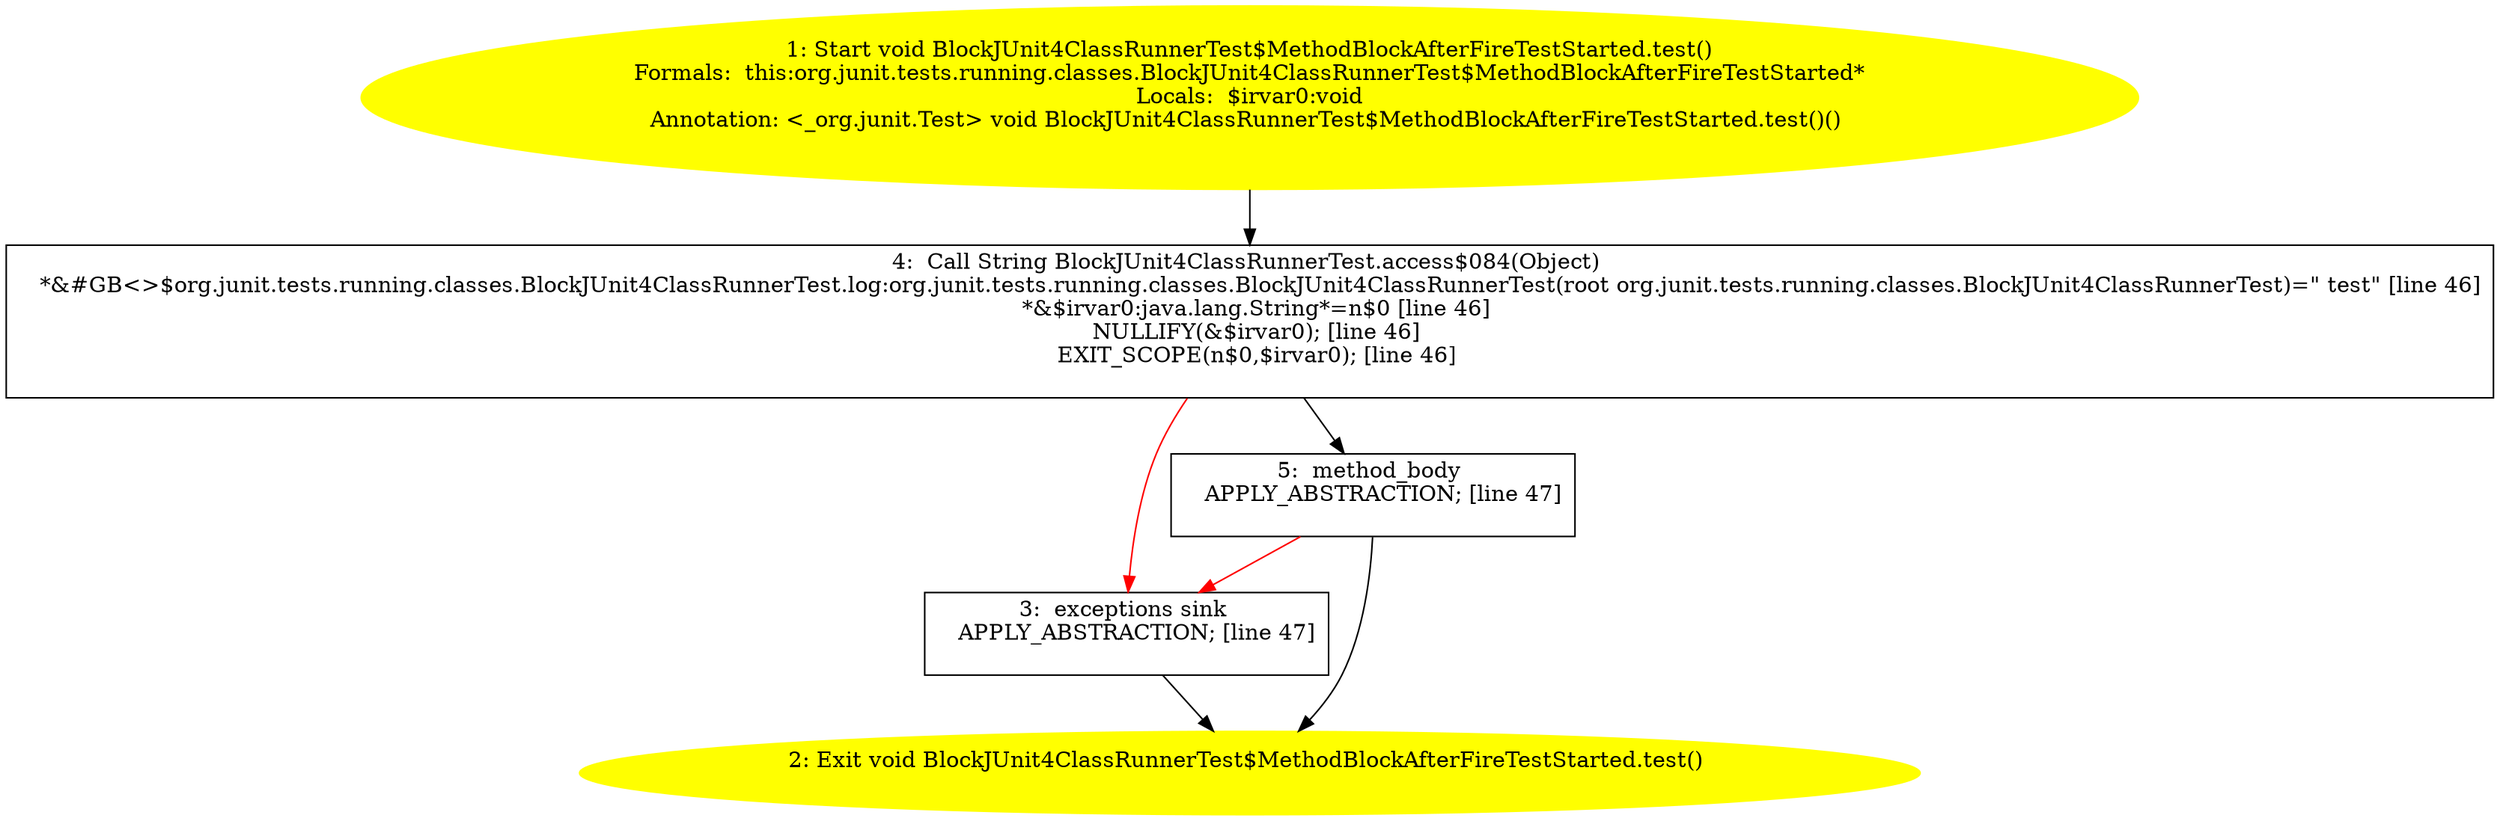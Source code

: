 /* @generated */
digraph cfg {
"org.junit.tests.running.classes.BlockJUnit4ClassRunnerTest$MethodBlockAfterFireTestStarted.test():vo.cee4529a7f3e9a6f53e625922f31f5ef_1" [label="1: Start void BlockJUnit4ClassRunnerTest$MethodBlockAfterFireTestStarted.test()\nFormals:  this:org.junit.tests.running.classes.BlockJUnit4ClassRunnerTest$MethodBlockAfterFireTestStarted*\nLocals:  $irvar0:void\nAnnotation: <_org.junit.Test> void BlockJUnit4ClassRunnerTest$MethodBlockAfterFireTestStarted.test()() \n  " color=yellow style=filled]
	

	 "org.junit.tests.running.classes.BlockJUnit4ClassRunnerTest$MethodBlockAfterFireTestStarted.test():vo.cee4529a7f3e9a6f53e625922f31f5ef_1" -> "org.junit.tests.running.classes.BlockJUnit4ClassRunnerTest$MethodBlockAfterFireTestStarted.test():vo.cee4529a7f3e9a6f53e625922f31f5ef_4" ;
"org.junit.tests.running.classes.BlockJUnit4ClassRunnerTest$MethodBlockAfterFireTestStarted.test():vo.cee4529a7f3e9a6f53e625922f31f5ef_2" [label="2: Exit void BlockJUnit4ClassRunnerTest$MethodBlockAfterFireTestStarted.test() \n  " color=yellow style=filled]
	

"org.junit.tests.running.classes.BlockJUnit4ClassRunnerTest$MethodBlockAfterFireTestStarted.test():vo.cee4529a7f3e9a6f53e625922f31f5ef_3" [label="3:  exceptions sink \n   APPLY_ABSTRACTION; [line 47]\n " shape="box"]
	

	 "org.junit.tests.running.classes.BlockJUnit4ClassRunnerTest$MethodBlockAfterFireTestStarted.test():vo.cee4529a7f3e9a6f53e625922f31f5ef_3" -> "org.junit.tests.running.classes.BlockJUnit4ClassRunnerTest$MethodBlockAfterFireTestStarted.test():vo.cee4529a7f3e9a6f53e625922f31f5ef_2" ;
"org.junit.tests.running.classes.BlockJUnit4ClassRunnerTest$MethodBlockAfterFireTestStarted.test():vo.cee4529a7f3e9a6f53e625922f31f5ef_4" [label="4:  Call String BlockJUnit4ClassRunnerTest.access$084(Object) \n   *&#GB<>$org.junit.tests.running.classes.BlockJUnit4ClassRunnerTest.log:org.junit.tests.running.classes.BlockJUnit4ClassRunnerTest(root org.junit.tests.running.classes.BlockJUnit4ClassRunnerTest)=\" test\" [line 46]\n  *&$irvar0:java.lang.String*=n$0 [line 46]\n  NULLIFY(&$irvar0); [line 46]\n  EXIT_SCOPE(n$0,$irvar0); [line 46]\n " shape="box"]
	

	 "org.junit.tests.running.classes.BlockJUnit4ClassRunnerTest$MethodBlockAfterFireTestStarted.test():vo.cee4529a7f3e9a6f53e625922f31f5ef_4" -> "org.junit.tests.running.classes.BlockJUnit4ClassRunnerTest$MethodBlockAfterFireTestStarted.test():vo.cee4529a7f3e9a6f53e625922f31f5ef_5" ;
	 "org.junit.tests.running.classes.BlockJUnit4ClassRunnerTest$MethodBlockAfterFireTestStarted.test():vo.cee4529a7f3e9a6f53e625922f31f5ef_4" -> "org.junit.tests.running.classes.BlockJUnit4ClassRunnerTest$MethodBlockAfterFireTestStarted.test():vo.cee4529a7f3e9a6f53e625922f31f5ef_3" [color="red" ];
"org.junit.tests.running.classes.BlockJUnit4ClassRunnerTest$MethodBlockAfterFireTestStarted.test():vo.cee4529a7f3e9a6f53e625922f31f5ef_5" [label="5:  method_body \n   APPLY_ABSTRACTION; [line 47]\n " shape="box"]
	

	 "org.junit.tests.running.classes.BlockJUnit4ClassRunnerTest$MethodBlockAfterFireTestStarted.test():vo.cee4529a7f3e9a6f53e625922f31f5ef_5" -> "org.junit.tests.running.classes.BlockJUnit4ClassRunnerTest$MethodBlockAfterFireTestStarted.test():vo.cee4529a7f3e9a6f53e625922f31f5ef_2" ;
	 "org.junit.tests.running.classes.BlockJUnit4ClassRunnerTest$MethodBlockAfterFireTestStarted.test():vo.cee4529a7f3e9a6f53e625922f31f5ef_5" -> "org.junit.tests.running.classes.BlockJUnit4ClassRunnerTest$MethodBlockAfterFireTestStarted.test():vo.cee4529a7f3e9a6f53e625922f31f5ef_3" [color="red" ];
}
